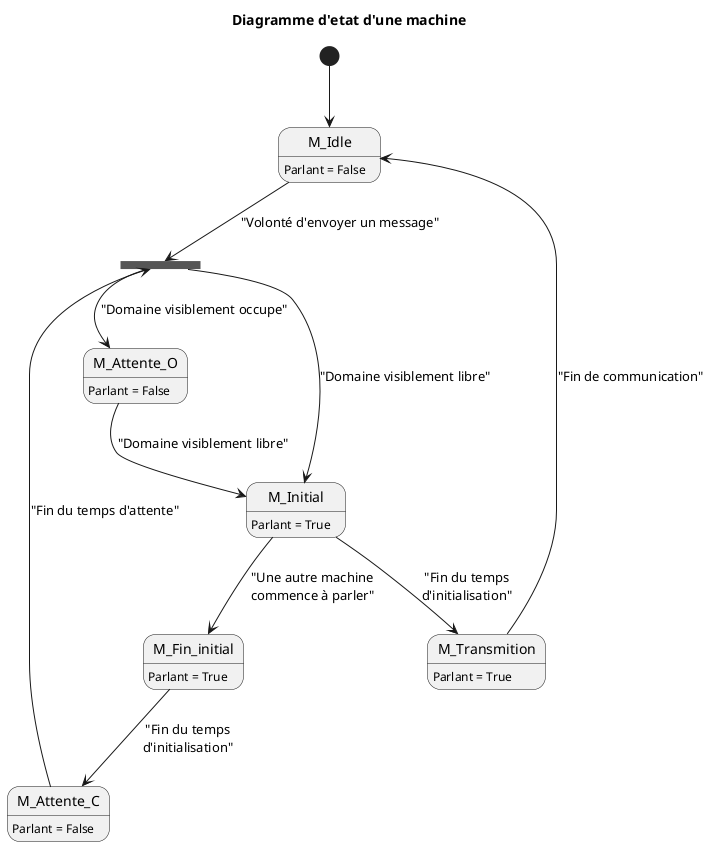 @startuml

title Diagramme d'etat d'une machine
[*] --> M_Idle
state join <<join>>
M_Idle --> join : "Volonté d'envoyer un message"
join --> M_Initial : "Domaine visiblement libre"
join --> M_Attente_O : "Domaine visiblement occupe"
M_Attente_O --> M_Initial : "Domaine visiblement libre"
M_Initial --> M_Fin_initial :"Une autre machine\ncommence à parler"
M_Fin_initial --> M_Attente_C :"Fin du temps\nd'initialisation"
M_Attente_C --> join: "Fin du temps d'attente"
M_Initial --> M_Transmition :"Fin du temps\nd'initialisation"
M_Transmition --> M_Idle :"Fin de communication"

M_Idle : Parlant = False
M_Attente_O : Parlant = False
M_Initial : Parlant = True
M_Fin_initial : Parlant = True
M_Attente_C : Parlant = False
M_Transmition : Parlant = True
@enduml